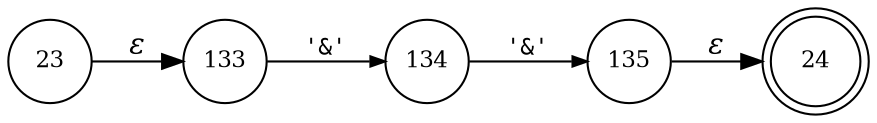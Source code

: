 digraph ATN {
rankdir=LR;
s24[fontsize=11, label="24", shape=doublecircle, fixedsize=true, width=.6];
s133[fontsize=11,label="133", shape=circle, fixedsize=true, width=.55, peripheries=1];
s134[fontsize=11,label="134", shape=circle, fixedsize=true, width=.55, peripheries=1];
s23[fontsize=11,label="23", shape=circle, fixedsize=true, width=.55, peripheries=1];
s135[fontsize=11,label="135", shape=circle, fixedsize=true, width=.55, peripheries=1];
s23 -> s133 [fontname="Times-Italic", label="&epsilon;"];
s133 -> s134 [fontsize=11, fontname="Courier", arrowsize=.7, label = "'&'", arrowhead = normal];
s134 -> s135 [fontsize=11, fontname="Courier", arrowsize=.7, label = "'&'", arrowhead = normal];
s135 -> s24 [fontname="Times-Italic", label="&epsilon;"];
}